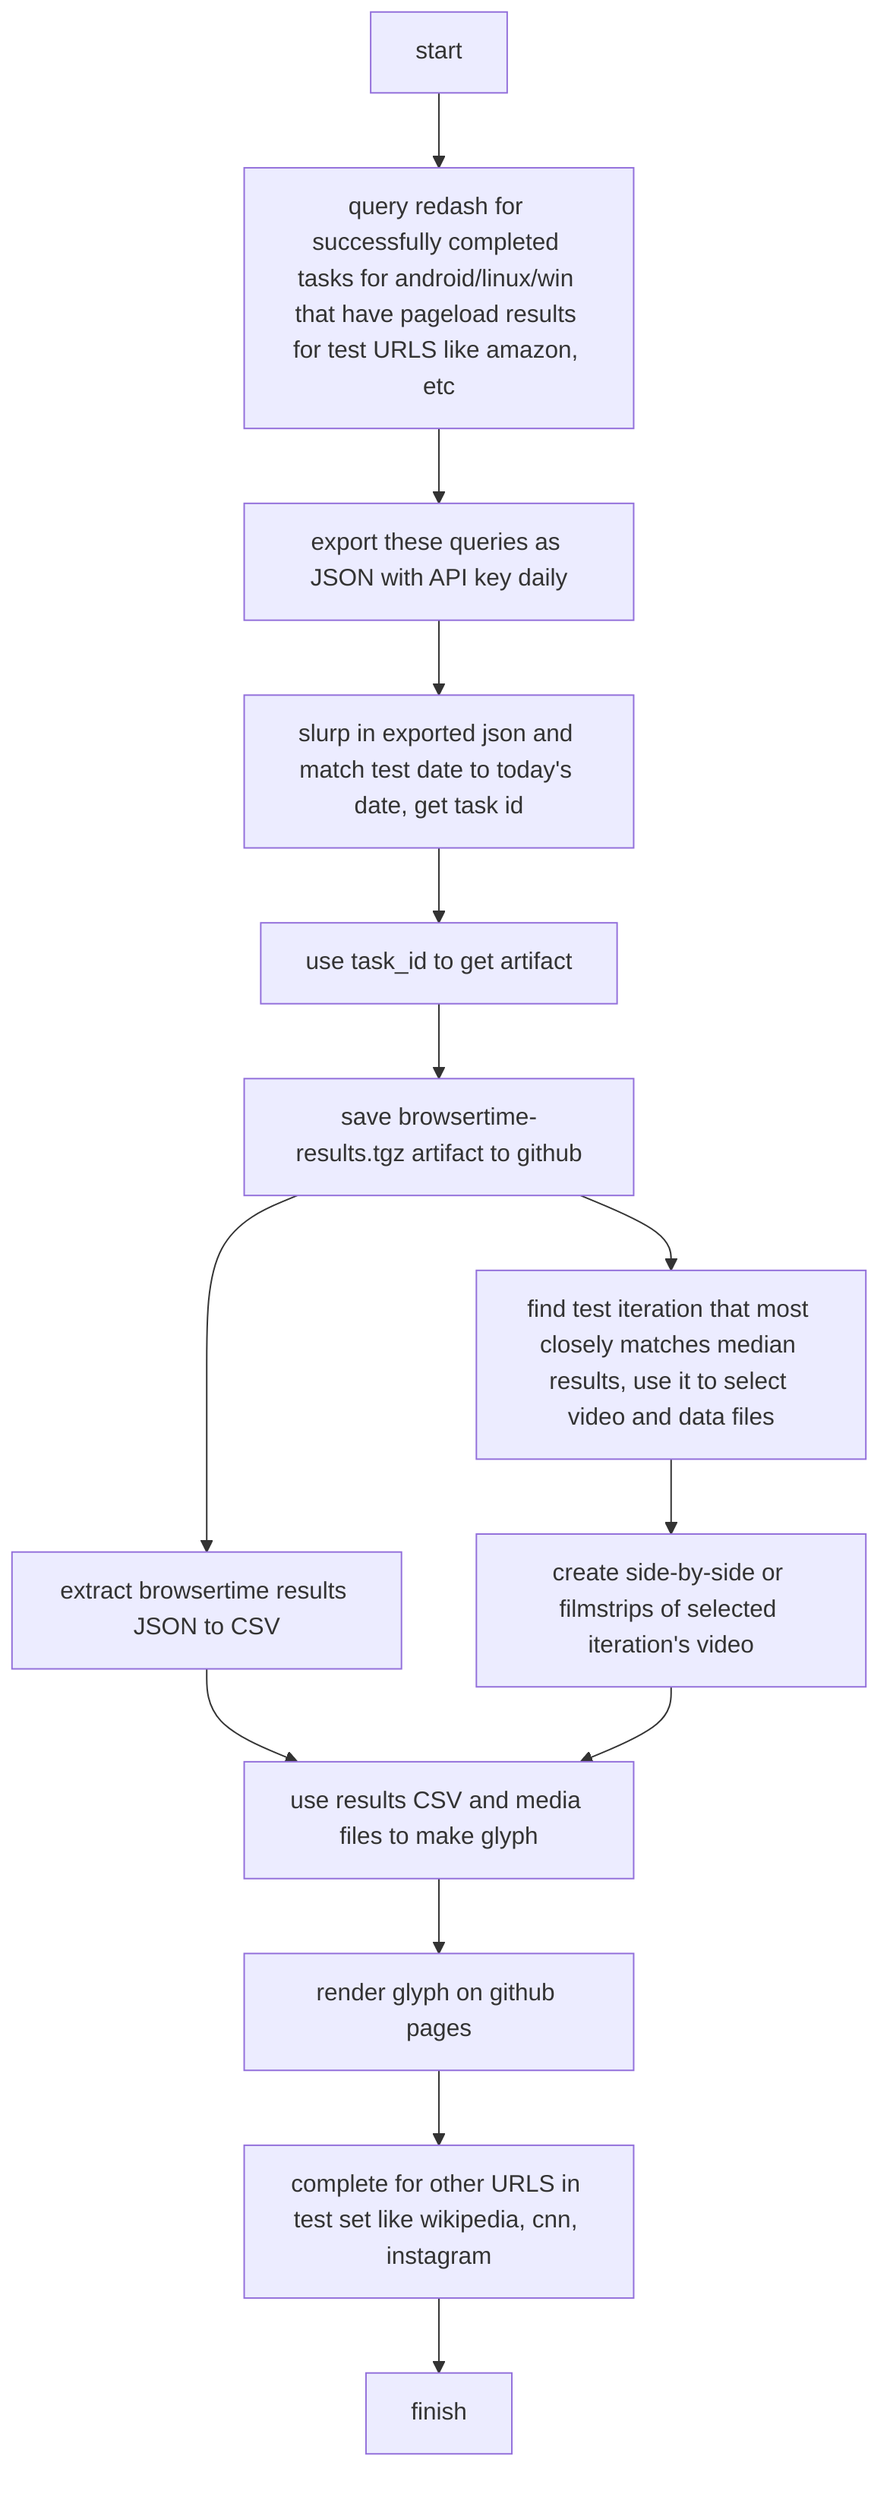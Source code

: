 flowchart TB
	  start --> step1[query redash for successfully completed tasks for android/linux/win that have pageload results for test URLS like amazon, etc]
	  step1 --> step2[export these queries as JSON with API key daily]
	  step2 --> step3[slurp in exported json and match test date to today's date, get task id]
	  step3 --> step4[use task_id to get artifact]
	  step4 --> step5[save browsertime-results.tgz artifact to github]
	  step5 --> step6a[extract browsertime results JSON to CSV]
	  step5 --> step6b[find test iteration that most closely matches median results, use it to select video and data files]
	  step6b --> step6bb[create side-by-side or filmstrips of selected iteration's video]
	  step6a --> step7[use results CSV and media files to make glyph]
	  step6bb --> step7
	  step7 --> step8[render glyph on github pages]
	  step8 --> step9[complete for other URLS in test set like wikipedia, cnn, instagram]
	  step9 --> step10[finish]